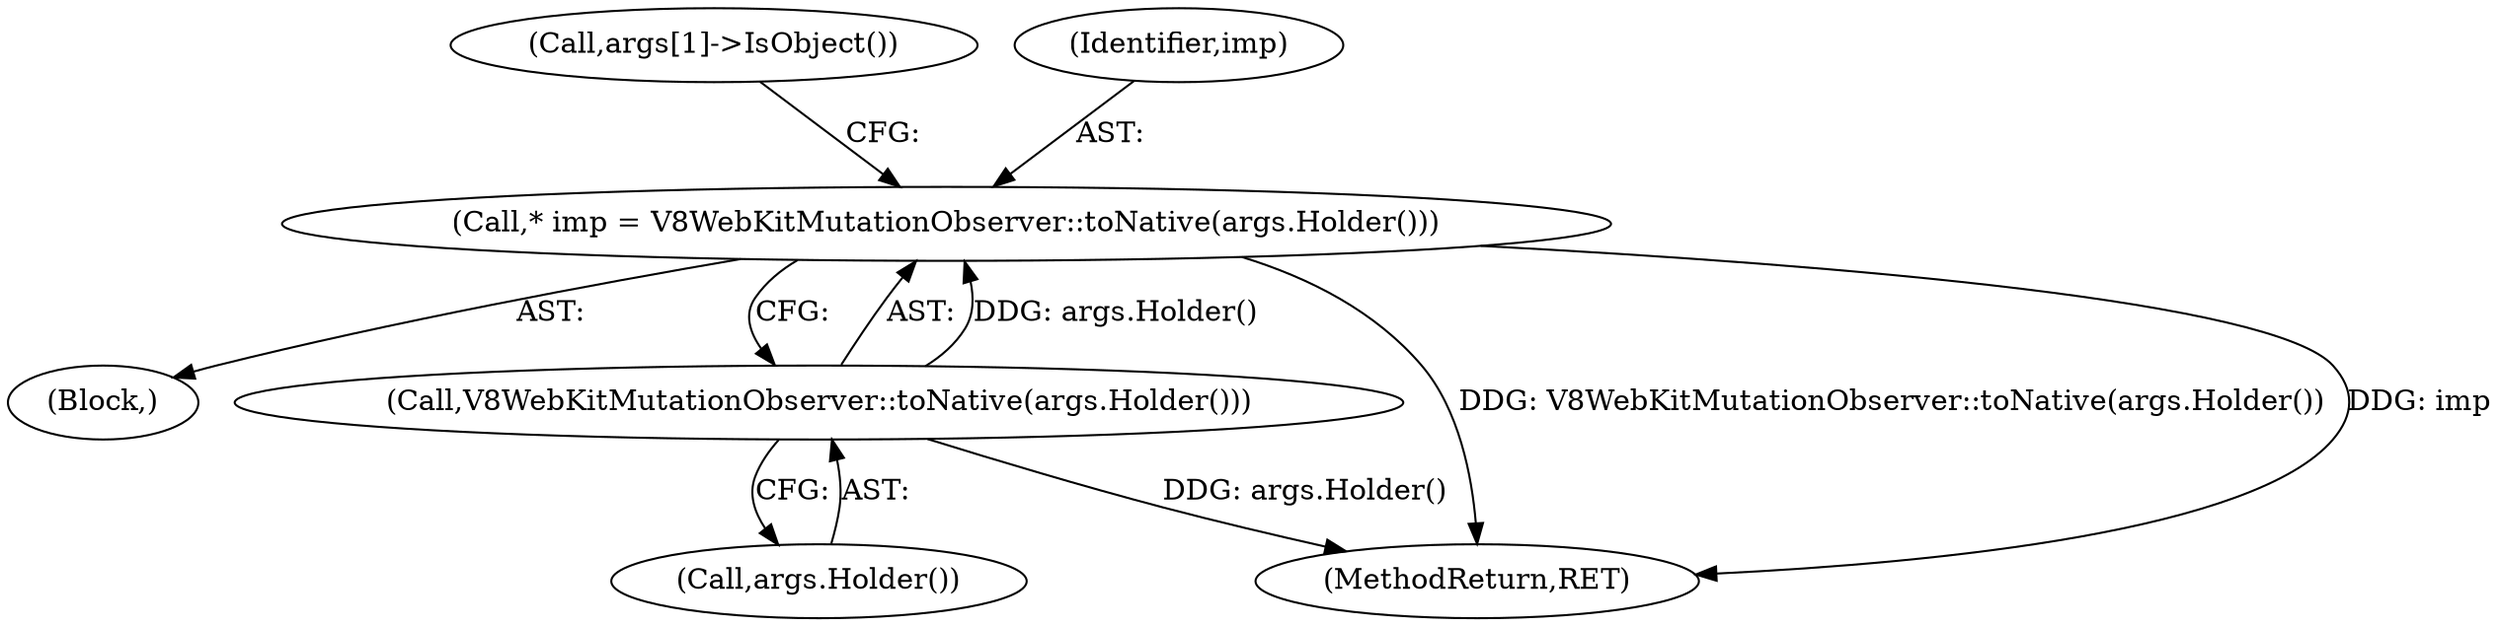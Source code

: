 digraph "0_Chrome_e9372a1bfd3588a80fcf49aa07321f0971dd6091_66@pointer" {
"1000112" [label="(Call,* imp = V8WebKitMutationObserver::toNative(args.Holder()))"];
"1000114" [label="(Call,V8WebKitMutationObserver::toNative(args.Holder()))"];
"1000102" [label="(Block,)"];
"1000112" [label="(Call,* imp = V8WebKitMutationObserver::toNative(args.Holder()))"];
"1000114" [label="(Call,V8WebKitMutationObserver::toNative(args.Holder()))"];
"1000115" [label="(Call,args.Holder())"];
"1000118" [label="(Call,args[1]->IsObject())"];
"1000113" [label="(Identifier,imp)"];
"1000205" [label="(MethodReturn,RET)"];
"1000112" -> "1000102"  [label="AST: "];
"1000112" -> "1000114"  [label="CFG: "];
"1000113" -> "1000112"  [label="AST: "];
"1000114" -> "1000112"  [label="AST: "];
"1000118" -> "1000112"  [label="CFG: "];
"1000112" -> "1000205"  [label="DDG: V8WebKitMutationObserver::toNative(args.Holder())"];
"1000112" -> "1000205"  [label="DDG: imp"];
"1000114" -> "1000112"  [label="DDG: args.Holder()"];
"1000114" -> "1000115"  [label="CFG: "];
"1000115" -> "1000114"  [label="AST: "];
"1000114" -> "1000205"  [label="DDG: args.Holder()"];
}

